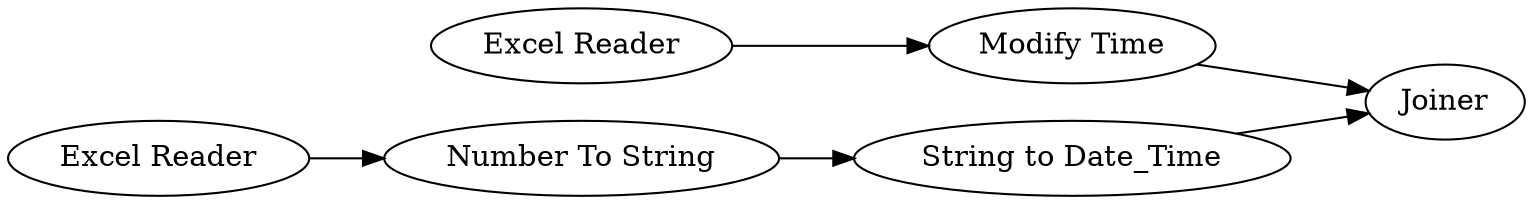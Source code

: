 digraph {
	6 [label="Excel Reader"]
	7 [label="Modify Time"]
	8 [label="Excel Reader"]
	9 [label="Number To String"]
	10 [label="String to Date_Time"]
	11 [label=Joiner]
	6 -> 7
	7 -> 11
	8 -> 9
	9 -> 10
	10 -> 11
	rankdir=LR
}
